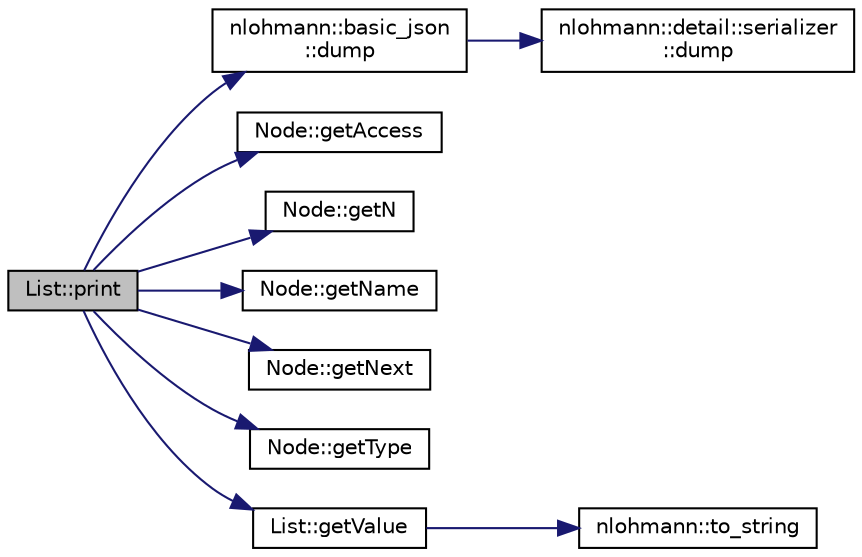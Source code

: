 digraph "List::print"
{
 // LATEX_PDF_SIZE
  edge [fontname="Helvetica",fontsize="10",labelfontname="Helvetica",labelfontsize="10"];
  node [fontname="Helvetica",fontsize="10",shape=record];
  rankdir="LR";
  Node1 [label="List::print",height=0.2,width=0.4,color="black", fillcolor="grey75", style="filled", fontcolor="black",tooltip="give us how is conformed the list"];
  Node1 -> Node2 [color="midnightblue",fontsize="10",style="solid",fontname="Helvetica"];
  Node2 [label="nlohmann::basic_json\l::dump",height=0.2,width=0.4,color="black", fillcolor="white", style="filled",URL="$classnlohmann_1_1basic__json.html#acfc564f36da667b7d9109879d34dc36c",tooltip="serialization"];
  Node2 -> Node3 [color="midnightblue",fontsize="10",style="solid",fontname="Helvetica"];
  Node3 [label="nlohmann::detail::serializer\l::dump",height=0.2,width=0.4,color="black", fillcolor="white", style="filled",URL="$classnlohmann_1_1detail_1_1serializer.html#a95460ebd1a535a543e5a0ec52e00f48b",tooltip="internal implementation of the serialization function"];
  Node1 -> Node4 [color="midnightblue",fontsize="10",style="solid",fontname="Helvetica"];
  Node4 [label="Node::getAccess",height=0.2,width=0.4,color="black", fillcolor="white", style="filled",URL="$classNode.html#a97cd94a8122c20d1faf9c327a6755547",tooltip="give us the level of access of some node"];
  Node1 -> Node5 [color="midnightblue",fontsize="10",style="solid",fontname="Helvetica"];
  Node5 [label="Node::getN",height=0.2,width=0.4,color="black", fillcolor="white", style="filled",URL="$classNode.html#afb2fedf6abbda4fbff8a3a47f53a6534",tooltip="give us the among of movements offsets from the head of the memory"];
  Node1 -> Node6 [color="midnightblue",fontsize="10",style="solid",fontname="Helvetica"];
  Node6 [label="Node::getName",height=0.2,width=0.4,color="black", fillcolor="white", style="filled",URL="$classNode.html#a3e5ac6b5881a3a9d82f3112953c1e546",tooltip="give us the name of the node"];
  Node1 -> Node7 [color="midnightblue",fontsize="10",style="solid",fontname="Helvetica"];
  Node7 [label="Node::getNext",height=0.2,width=0.4,color="black", fillcolor="white", style="filled",URL="$classNode.html#ae36639ff267d63e058ce309fde5a9913",tooltip="give us the the next node of the linked list"];
  Node1 -> Node8 [color="midnightblue",fontsize="10",style="solid",fontname="Helvetica"];
  Node8 [label="Node::getType",height=0.2,width=0.4,color="black", fillcolor="white", style="filled",URL="$classNode.html#abce0a9ddac6a5e2c0e546dbe6af02e3d",tooltip="give us the variable type inside of a node"];
  Node1 -> Node9 [color="midnightblue",fontsize="10",style="solid",fontname="Helvetica"];
  Node9 [label="List::getValue",height=0.2,width=0.4,color="black", fillcolor="white", style="filled",URL="$classList.html#ac202b09bb323818e9085e4998438988d",tooltip="give us the among of space that need to be reserved"];
  Node9 -> Node10 [color="midnightblue",fontsize="10",style="solid",fontname="Helvetica"];
  Node10 [label="nlohmann::to_string",height=0.2,width=0.4,color="black", fillcolor="white", style="filled",URL="$namespacenlohmann.html#a6ce645a0b8717757e096a5b5773b7a16",tooltip="user-defined to_string function for JSON values"];
}
